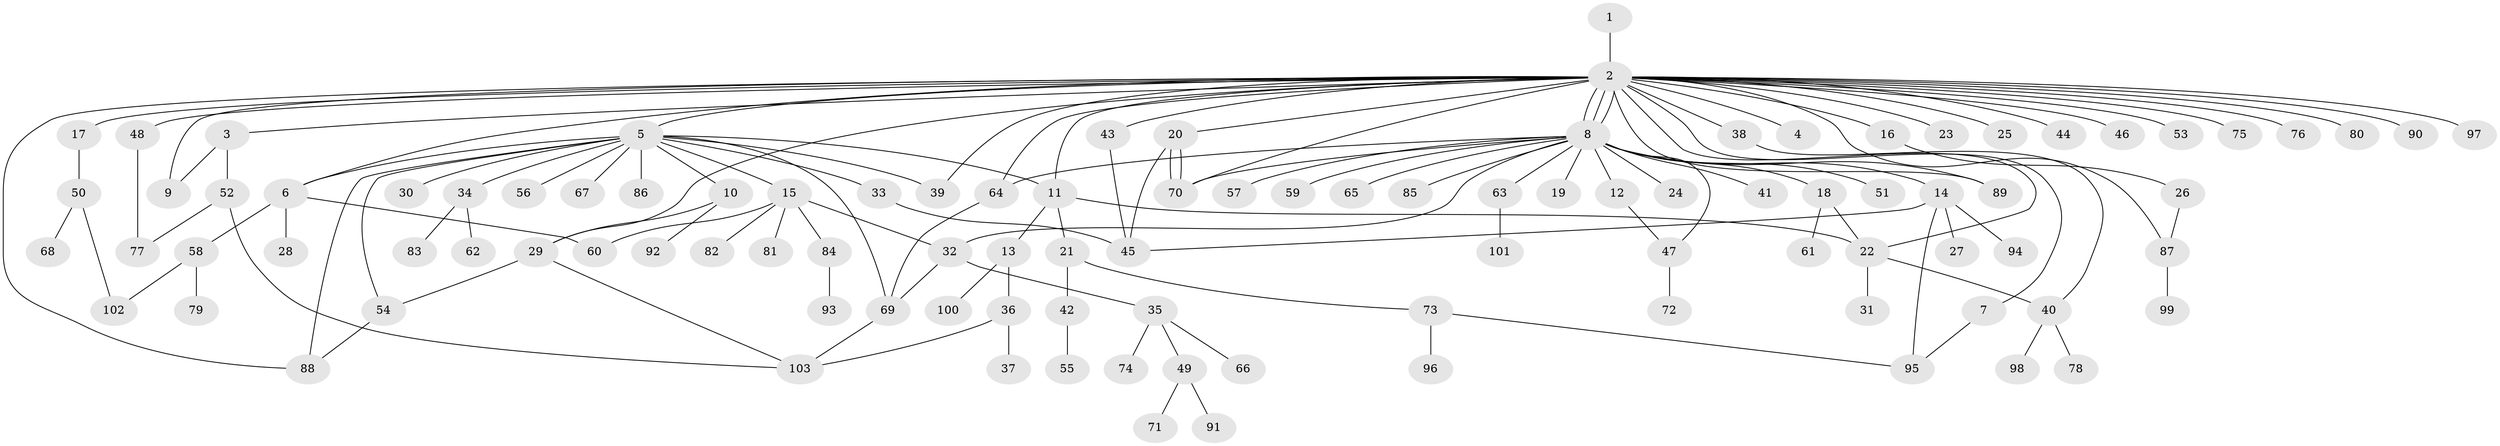 // Generated by graph-tools (version 1.1) at 2025/01/03/09/25 03:01:52]
// undirected, 103 vertices, 136 edges
graph export_dot {
graph [start="1"]
  node [color=gray90,style=filled];
  1;
  2;
  3;
  4;
  5;
  6;
  7;
  8;
  9;
  10;
  11;
  12;
  13;
  14;
  15;
  16;
  17;
  18;
  19;
  20;
  21;
  22;
  23;
  24;
  25;
  26;
  27;
  28;
  29;
  30;
  31;
  32;
  33;
  34;
  35;
  36;
  37;
  38;
  39;
  40;
  41;
  42;
  43;
  44;
  45;
  46;
  47;
  48;
  49;
  50;
  51;
  52;
  53;
  54;
  55;
  56;
  57;
  58;
  59;
  60;
  61;
  62;
  63;
  64;
  65;
  66;
  67;
  68;
  69;
  70;
  71;
  72;
  73;
  74;
  75;
  76;
  77;
  78;
  79;
  80;
  81;
  82;
  83;
  84;
  85;
  86;
  87;
  88;
  89;
  90;
  91;
  92;
  93;
  94;
  95;
  96;
  97;
  98;
  99;
  100;
  101;
  102;
  103;
  1 -- 2;
  2 -- 3;
  2 -- 4;
  2 -- 5;
  2 -- 6;
  2 -- 7;
  2 -- 8;
  2 -- 8;
  2 -- 8;
  2 -- 9;
  2 -- 11;
  2 -- 16;
  2 -- 17;
  2 -- 20;
  2 -- 22;
  2 -- 23;
  2 -- 25;
  2 -- 29;
  2 -- 38;
  2 -- 39;
  2 -- 43;
  2 -- 44;
  2 -- 46;
  2 -- 48;
  2 -- 53;
  2 -- 64;
  2 -- 70;
  2 -- 75;
  2 -- 76;
  2 -- 80;
  2 -- 87;
  2 -- 88;
  2 -- 89;
  2 -- 90;
  2 -- 97;
  3 -- 9;
  3 -- 52;
  5 -- 6;
  5 -- 10;
  5 -- 11;
  5 -- 15;
  5 -- 30;
  5 -- 33;
  5 -- 34;
  5 -- 39;
  5 -- 54;
  5 -- 56;
  5 -- 67;
  5 -- 69;
  5 -- 86;
  5 -- 88;
  6 -- 28;
  6 -- 58;
  6 -- 60;
  7 -- 95;
  8 -- 12;
  8 -- 14;
  8 -- 18;
  8 -- 19;
  8 -- 24;
  8 -- 32;
  8 -- 41;
  8 -- 47;
  8 -- 51;
  8 -- 57;
  8 -- 59;
  8 -- 63;
  8 -- 64;
  8 -- 65;
  8 -- 70;
  8 -- 85;
  8 -- 89;
  10 -- 29;
  10 -- 92;
  11 -- 13;
  11 -- 21;
  11 -- 22;
  12 -- 47;
  13 -- 36;
  13 -- 100;
  14 -- 27;
  14 -- 45;
  14 -- 94;
  14 -- 95;
  15 -- 32;
  15 -- 60;
  15 -- 81;
  15 -- 82;
  15 -- 84;
  16 -- 26;
  17 -- 50;
  18 -- 22;
  18 -- 61;
  20 -- 45;
  20 -- 70;
  20 -- 70;
  21 -- 42;
  21 -- 73;
  22 -- 31;
  22 -- 40;
  26 -- 87;
  29 -- 54;
  29 -- 103;
  32 -- 35;
  32 -- 69;
  33 -- 45;
  34 -- 62;
  34 -- 83;
  35 -- 49;
  35 -- 66;
  35 -- 74;
  36 -- 37;
  36 -- 103;
  38 -- 40;
  40 -- 78;
  40 -- 98;
  42 -- 55;
  43 -- 45;
  47 -- 72;
  48 -- 77;
  49 -- 71;
  49 -- 91;
  50 -- 68;
  50 -- 102;
  52 -- 77;
  52 -- 103;
  54 -- 88;
  58 -- 79;
  58 -- 102;
  63 -- 101;
  64 -- 69;
  69 -- 103;
  73 -- 95;
  73 -- 96;
  84 -- 93;
  87 -- 99;
}
